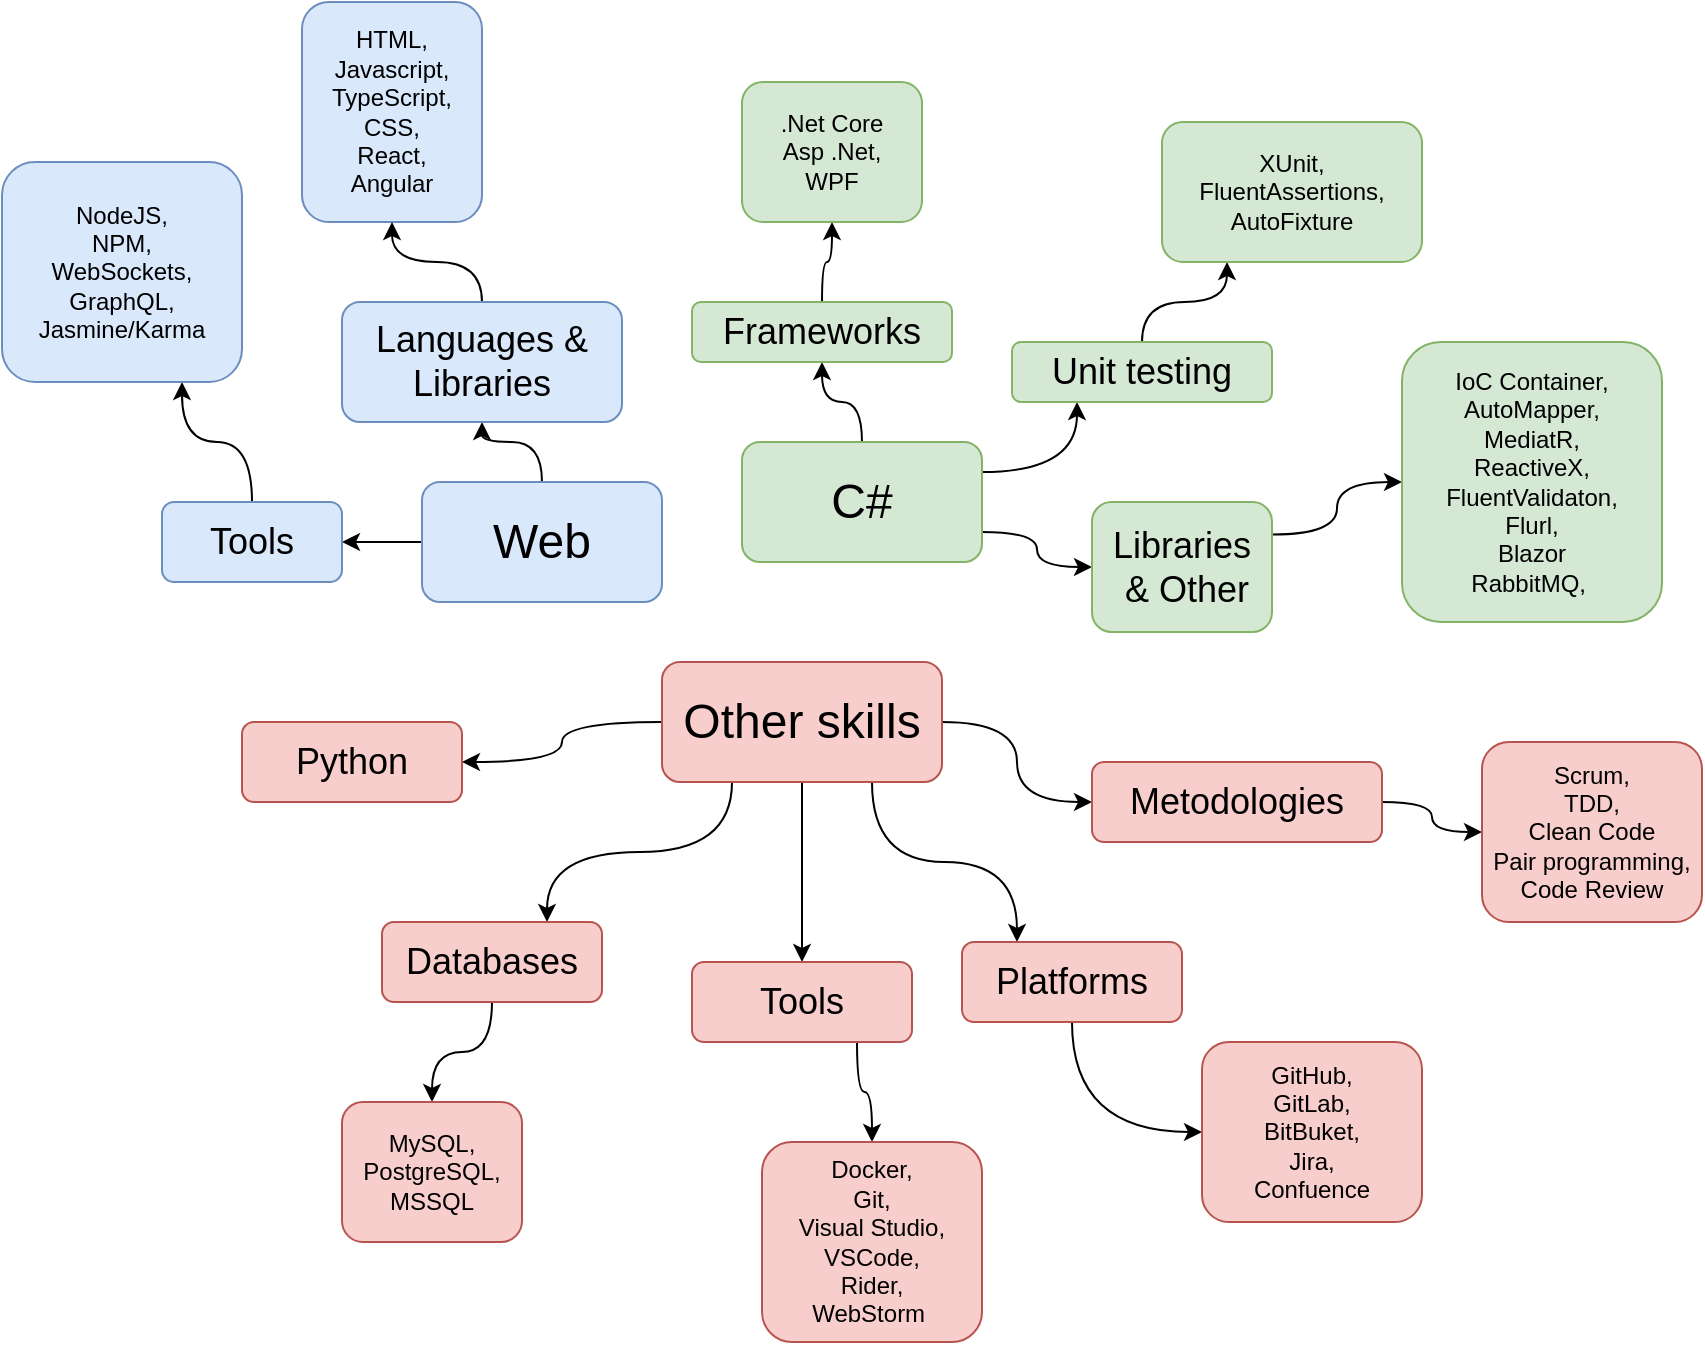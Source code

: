 <mxfile version="21.6.6" type="device">
  <diagram name="Page-1" id="YLcs5O80J-tHJau1NP1s">
    <mxGraphModel dx="2610" dy="778" grid="1" gridSize="10" guides="1" tooltips="1" connect="1" arrows="1" fold="1" page="1" pageScale="1" pageWidth="850" pageHeight="1100" math="0" shadow="0">
      <root>
        <mxCell id="0" />
        <mxCell id="1" parent="0" />
        <mxCell id="TqyXYLaArxzFyNG-PbWd-26" style="edgeStyle=orthogonalEdgeStyle;rounded=0;orthogonalLoop=1;jettySize=auto;html=1;exitX=1;exitY=0.5;exitDx=0;exitDy=0;entryX=0;entryY=0.5;entryDx=0;entryDy=0;curved=1;" edge="1" parent="1" source="TqyXYLaArxzFyNG-PbWd-1" target="TqyXYLaArxzFyNG-PbWd-17">
          <mxGeometry relative="1" as="geometry" />
        </mxCell>
        <mxCell id="TqyXYLaArxzFyNG-PbWd-29" value="" style="edgeStyle=orthogonalEdgeStyle;rounded=0;orthogonalLoop=1;jettySize=auto;html=1;" edge="1" parent="1" source="TqyXYLaArxzFyNG-PbWd-1" target="TqyXYLaArxzFyNG-PbWd-21">
          <mxGeometry relative="1" as="geometry" />
        </mxCell>
        <mxCell id="TqyXYLaArxzFyNG-PbWd-31" style="edgeStyle=orthogonalEdgeStyle;rounded=0;orthogonalLoop=1;jettySize=auto;html=1;exitX=0.75;exitY=1;exitDx=0;exitDy=0;entryX=0.25;entryY=0;entryDx=0;entryDy=0;curved=1;" edge="1" parent="1" source="TqyXYLaArxzFyNG-PbWd-1" target="TqyXYLaArxzFyNG-PbWd-19">
          <mxGeometry relative="1" as="geometry" />
        </mxCell>
        <mxCell id="TqyXYLaArxzFyNG-PbWd-34" style="edgeStyle=orthogonalEdgeStyle;rounded=0;orthogonalLoop=1;jettySize=auto;html=1;exitX=0.25;exitY=1;exitDx=0;exitDy=0;entryX=0.75;entryY=0;entryDx=0;entryDy=0;curved=1;" edge="1" parent="1" source="TqyXYLaArxzFyNG-PbWd-1" target="TqyXYLaArxzFyNG-PbWd-23">
          <mxGeometry relative="1" as="geometry" />
        </mxCell>
        <mxCell id="TqyXYLaArxzFyNG-PbWd-36" style="edgeStyle=orthogonalEdgeStyle;rounded=0;orthogonalLoop=1;jettySize=auto;html=1;exitX=0;exitY=0.5;exitDx=0;exitDy=0;entryX=1;entryY=0.5;entryDx=0;entryDy=0;curved=1;" edge="1" parent="1" source="TqyXYLaArxzFyNG-PbWd-1" target="TqyXYLaArxzFyNG-PbWd-24">
          <mxGeometry relative="1" as="geometry" />
        </mxCell>
        <mxCell id="TqyXYLaArxzFyNG-PbWd-1" value="Other skills" style="rounded=1;whiteSpace=wrap;html=1;fillColor=#f8cecc;strokeColor=#b85450;fontSize=24;" vertex="1" parent="1">
          <mxGeometry x="310" y="420" width="140" height="60" as="geometry" />
        </mxCell>
        <mxCell id="TqyXYLaArxzFyNG-PbWd-10" style="edgeStyle=orthogonalEdgeStyle;rounded=0;orthogonalLoop=1;jettySize=auto;html=1;exitX=0.5;exitY=0;exitDx=0;exitDy=0;entryX=0.5;entryY=1;entryDx=0;entryDy=0;curved=1;" edge="1" parent="1" source="TqyXYLaArxzFyNG-PbWd-2" target="TqyXYLaArxzFyNG-PbWd-4">
          <mxGeometry relative="1" as="geometry" />
        </mxCell>
        <mxCell id="TqyXYLaArxzFyNG-PbWd-11" style="edgeStyle=orthogonalEdgeStyle;rounded=0;orthogonalLoop=1;jettySize=auto;html=1;exitX=1;exitY=0.25;exitDx=0;exitDy=0;entryX=0.25;entryY=1;entryDx=0;entryDy=0;curved=1;" edge="1" parent="1" source="TqyXYLaArxzFyNG-PbWd-2" target="TqyXYLaArxzFyNG-PbWd-5">
          <mxGeometry relative="1" as="geometry" />
        </mxCell>
        <mxCell id="TqyXYLaArxzFyNG-PbWd-12" style="edgeStyle=orthogonalEdgeStyle;rounded=0;orthogonalLoop=1;jettySize=auto;html=1;exitX=1;exitY=0.75;exitDx=0;exitDy=0;entryX=0;entryY=0.5;entryDx=0;entryDy=0;curved=1;" edge="1" parent="1" source="TqyXYLaArxzFyNG-PbWd-2" target="TqyXYLaArxzFyNG-PbWd-6">
          <mxGeometry relative="1" as="geometry" />
        </mxCell>
        <mxCell id="TqyXYLaArxzFyNG-PbWd-2" value="C#" style="rounded=1;whiteSpace=wrap;html=1;fillColor=#d5e8d4;strokeColor=#82b366;fontSize=24;" vertex="1" parent="1">
          <mxGeometry x="350" y="310" width="120" height="60" as="geometry" />
        </mxCell>
        <mxCell id="TqyXYLaArxzFyNG-PbWd-41" style="edgeStyle=orthogonalEdgeStyle;rounded=0;orthogonalLoop=1;jettySize=auto;html=1;exitX=0.5;exitY=0;exitDx=0;exitDy=0;curved=1;" edge="1" parent="1" source="TqyXYLaArxzFyNG-PbWd-3" target="TqyXYLaArxzFyNG-PbWd-38">
          <mxGeometry relative="1" as="geometry" />
        </mxCell>
        <mxCell id="TqyXYLaArxzFyNG-PbWd-42" style="edgeStyle=orthogonalEdgeStyle;rounded=0;orthogonalLoop=1;jettySize=auto;html=1;exitX=0;exitY=0.5;exitDx=0;exitDy=0;entryX=1;entryY=0.5;entryDx=0;entryDy=0;curved=1;" edge="1" parent="1" source="TqyXYLaArxzFyNG-PbWd-3" target="TqyXYLaArxzFyNG-PbWd-39">
          <mxGeometry relative="1" as="geometry" />
        </mxCell>
        <mxCell id="TqyXYLaArxzFyNG-PbWd-3" value="Web" style="rounded=1;whiteSpace=wrap;html=1;fillColor=#dae8fc;strokeColor=#6c8ebf;fontSize=24;" vertex="1" parent="1">
          <mxGeometry x="190" y="330" width="120" height="60" as="geometry" />
        </mxCell>
        <mxCell id="TqyXYLaArxzFyNG-PbWd-13" style="edgeStyle=orthogonalEdgeStyle;rounded=0;orthogonalLoop=1;jettySize=auto;html=1;exitX=0.5;exitY=0;exitDx=0;exitDy=0;entryX=0.5;entryY=1;entryDx=0;entryDy=0;curved=1;" edge="1" parent="1" source="TqyXYLaArxzFyNG-PbWd-4" target="TqyXYLaArxzFyNG-PbWd-7">
          <mxGeometry relative="1" as="geometry" />
        </mxCell>
        <mxCell id="TqyXYLaArxzFyNG-PbWd-4" value="Frameworks" style="rounded=1;whiteSpace=wrap;html=1;fillColor=#d5e8d4;strokeColor=#82b366;fontSize=18;" vertex="1" parent="1">
          <mxGeometry x="325" y="240" width="130" height="30" as="geometry" />
        </mxCell>
        <mxCell id="TqyXYLaArxzFyNG-PbWd-14" style="edgeStyle=orthogonalEdgeStyle;rounded=0;orthogonalLoop=1;jettySize=auto;html=1;exitX=0.5;exitY=0;exitDx=0;exitDy=0;entryX=0.25;entryY=1;entryDx=0;entryDy=0;curved=1;" edge="1" parent="1" source="TqyXYLaArxzFyNG-PbWd-5" target="TqyXYLaArxzFyNG-PbWd-8">
          <mxGeometry relative="1" as="geometry" />
        </mxCell>
        <mxCell id="TqyXYLaArxzFyNG-PbWd-5" value="Unit testing" style="rounded=1;whiteSpace=wrap;html=1;fillColor=#d5e8d4;strokeColor=#82b366;fontSize=18;" vertex="1" parent="1">
          <mxGeometry x="485" y="260" width="130" height="30" as="geometry" />
        </mxCell>
        <mxCell id="TqyXYLaArxzFyNG-PbWd-15" style="edgeStyle=orthogonalEdgeStyle;rounded=0;orthogonalLoop=1;jettySize=auto;html=1;exitX=1;exitY=0.25;exitDx=0;exitDy=0;entryX=0;entryY=0.5;entryDx=0;entryDy=0;curved=1;" edge="1" parent="1" source="TqyXYLaArxzFyNG-PbWd-6" target="TqyXYLaArxzFyNG-PbWd-9">
          <mxGeometry relative="1" as="geometry" />
        </mxCell>
        <mxCell id="TqyXYLaArxzFyNG-PbWd-6" value="Libraries&lt;br&gt;&amp;nbsp;&amp;amp; Other" style="rounded=1;whiteSpace=wrap;html=1;fillColor=#d5e8d4;strokeColor=#82b366;fontSize=18;" vertex="1" parent="1">
          <mxGeometry x="525" y="340" width="90" height="65" as="geometry" />
        </mxCell>
        <mxCell id="TqyXYLaArxzFyNG-PbWd-7" value=".Net Core&lt;br&gt;Asp .Net,&lt;br&gt;WPF" style="rounded=1;whiteSpace=wrap;html=1;fillColor=#d5e8d4;strokeColor=#82b366;fontSize=12;" vertex="1" parent="1">
          <mxGeometry x="350" y="130" width="90" height="70" as="geometry" />
        </mxCell>
        <mxCell id="TqyXYLaArxzFyNG-PbWd-8" value="XUnit,&lt;br&gt;FluentAssertions,&lt;br&gt;AutoFixture" style="rounded=1;whiteSpace=wrap;html=1;fillColor=#d5e8d4;strokeColor=#82b366;fontSize=12;" vertex="1" parent="1">
          <mxGeometry x="560" y="150" width="130" height="70" as="geometry" />
        </mxCell>
        <mxCell id="TqyXYLaArxzFyNG-PbWd-9" value="IoC Container,&lt;br&gt;AutoMapper,&lt;br&gt;MediatR,&lt;br&gt;ReactiveX,&lt;br&gt;FluentValidaton,&lt;br&gt;Flurl,&lt;br&gt;Blazor&lt;br&gt;RabbitMQ,&amp;nbsp;" style="rounded=1;whiteSpace=wrap;html=1;fillColor=#d5e8d4;strokeColor=#82b366;fontSize=12;" vertex="1" parent="1">
          <mxGeometry x="680" y="260" width="130" height="140" as="geometry" />
        </mxCell>
        <mxCell id="TqyXYLaArxzFyNG-PbWd-27" value="" style="edgeStyle=orthogonalEdgeStyle;rounded=0;orthogonalLoop=1;jettySize=auto;html=1;curved=1;" edge="1" parent="1" source="TqyXYLaArxzFyNG-PbWd-17" target="TqyXYLaArxzFyNG-PbWd-18">
          <mxGeometry relative="1" as="geometry" />
        </mxCell>
        <mxCell id="TqyXYLaArxzFyNG-PbWd-17" value="Metodologies" style="rounded=1;whiteSpace=wrap;html=1;fillColor=#f8cecc;strokeColor=#b85450;fontSize=18;" vertex="1" parent="1">
          <mxGeometry x="525" y="470" width="145" height="40" as="geometry" />
        </mxCell>
        <mxCell id="TqyXYLaArxzFyNG-PbWd-18" value="Scrum, &lt;br&gt;TDD,&lt;br&gt;Clean Code&lt;br&gt;Pair programming,&lt;br&gt;Code Review" style="rounded=1;whiteSpace=wrap;html=1;fillColor=#f8cecc;strokeColor=#b85450;fontSize=12;" vertex="1" parent="1">
          <mxGeometry x="720" y="460" width="110" height="90" as="geometry" />
        </mxCell>
        <mxCell id="TqyXYLaArxzFyNG-PbWd-32" style="edgeStyle=orthogonalEdgeStyle;rounded=0;orthogonalLoop=1;jettySize=auto;html=1;exitX=0.5;exitY=1;exitDx=0;exitDy=0;entryX=0;entryY=0.5;entryDx=0;entryDy=0;curved=1;" edge="1" parent="1" source="TqyXYLaArxzFyNG-PbWd-19" target="TqyXYLaArxzFyNG-PbWd-20">
          <mxGeometry relative="1" as="geometry" />
        </mxCell>
        <mxCell id="TqyXYLaArxzFyNG-PbWd-19" value="Platforms" style="rounded=1;whiteSpace=wrap;html=1;fillColor=#f8cecc;strokeColor=#b85450;fontSize=18;" vertex="1" parent="1">
          <mxGeometry x="460" y="560" width="110" height="40" as="geometry" />
        </mxCell>
        <mxCell id="TqyXYLaArxzFyNG-PbWd-20" value="GitHub,&lt;br&gt;GitLab,&lt;br&gt;BitBuket,&lt;br&gt;Jira,&lt;br&gt;Confuence" style="rounded=1;whiteSpace=wrap;html=1;fillColor=#f8cecc;strokeColor=#b85450;fontSize=12;" vertex="1" parent="1">
          <mxGeometry x="580" y="610" width="110" height="90" as="geometry" />
        </mxCell>
        <mxCell id="TqyXYLaArxzFyNG-PbWd-33" style="edgeStyle=orthogonalEdgeStyle;rounded=0;orthogonalLoop=1;jettySize=auto;html=1;exitX=0.75;exitY=1;exitDx=0;exitDy=0;entryX=0.5;entryY=0;entryDx=0;entryDy=0;curved=1;" edge="1" parent="1" source="TqyXYLaArxzFyNG-PbWd-21" target="TqyXYLaArxzFyNG-PbWd-22">
          <mxGeometry relative="1" as="geometry" />
        </mxCell>
        <mxCell id="TqyXYLaArxzFyNG-PbWd-21" value="Tools" style="rounded=1;whiteSpace=wrap;html=1;fillColor=#f8cecc;strokeColor=#b85450;fontSize=18;" vertex="1" parent="1">
          <mxGeometry x="325" y="570" width="110" height="40" as="geometry" />
        </mxCell>
        <mxCell id="TqyXYLaArxzFyNG-PbWd-22" value="Docker, &lt;br&gt;Git,&lt;br&gt;Visual Studio,&lt;br&gt;VSCode,&lt;br&gt;Rider,&lt;br&gt;WebStorm&amp;nbsp;" style="rounded=1;whiteSpace=wrap;html=1;fillColor=#f8cecc;strokeColor=#b85450;fontSize=12;" vertex="1" parent="1">
          <mxGeometry x="360" y="660" width="110" height="100" as="geometry" />
        </mxCell>
        <mxCell id="TqyXYLaArxzFyNG-PbWd-35" style="edgeStyle=orthogonalEdgeStyle;rounded=0;orthogonalLoop=1;jettySize=auto;html=1;exitX=0.5;exitY=1;exitDx=0;exitDy=0;entryX=0.5;entryY=0;entryDx=0;entryDy=0;curved=1;" edge="1" parent="1" source="TqyXYLaArxzFyNG-PbWd-23" target="TqyXYLaArxzFyNG-PbWd-25">
          <mxGeometry relative="1" as="geometry" />
        </mxCell>
        <mxCell id="TqyXYLaArxzFyNG-PbWd-23" value="Databases" style="rounded=1;whiteSpace=wrap;html=1;fillColor=#f8cecc;strokeColor=#b85450;fontSize=18;" vertex="1" parent="1">
          <mxGeometry x="170" y="550" width="110" height="40" as="geometry" />
        </mxCell>
        <mxCell id="TqyXYLaArxzFyNG-PbWd-24" value="Python" style="rounded=1;whiteSpace=wrap;html=1;fillColor=#f8cecc;strokeColor=#b85450;fontSize=18;" vertex="1" parent="1">
          <mxGeometry x="100" y="450" width="110" height="40" as="geometry" />
        </mxCell>
        <mxCell id="TqyXYLaArxzFyNG-PbWd-25" value="MySQL,&lt;br&gt;PostgreSQL,&lt;br&gt;MSSQL" style="rounded=1;whiteSpace=wrap;html=1;fillColor=#f8cecc;strokeColor=#b85450;fontSize=12;" vertex="1" parent="1">
          <mxGeometry x="150" y="640" width="90" height="70" as="geometry" />
        </mxCell>
        <mxCell id="TqyXYLaArxzFyNG-PbWd-37" value="HTML,&lt;br&gt;Javascript, TypeScript,&lt;br&gt;CSS,&lt;br&gt;React,&lt;br&gt;Angular" style="rounded=1;whiteSpace=wrap;html=1;fillColor=#dae8fc;strokeColor=#6c8ebf;fontSize=12;" vertex="1" parent="1">
          <mxGeometry x="130" y="90" width="90" height="110" as="geometry" />
        </mxCell>
        <mxCell id="TqyXYLaArxzFyNG-PbWd-40" style="edgeStyle=orthogonalEdgeStyle;rounded=0;orthogonalLoop=1;jettySize=auto;html=1;entryX=0.5;entryY=1;entryDx=0;entryDy=0;curved=1;" edge="1" parent="1" source="TqyXYLaArxzFyNG-PbWd-38" target="TqyXYLaArxzFyNG-PbWd-37">
          <mxGeometry relative="1" as="geometry" />
        </mxCell>
        <mxCell id="TqyXYLaArxzFyNG-PbWd-38" value="Languages &amp;amp; Libraries" style="rounded=1;whiteSpace=wrap;html=1;fillColor=#dae8fc;strokeColor=#6c8ebf;fontSize=18;" vertex="1" parent="1">
          <mxGeometry x="150" y="240" width="140" height="60" as="geometry" />
        </mxCell>
        <mxCell id="TqyXYLaArxzFyNG-PbWd-44" style="edgeStyle=orthogonalEdgeStyle;rounded=0;orthogonalLoop=1;jettySize=auto;html=1;exitX=0.5;exitY=0;exitDx=0;exitDy=0;entryX=0.75;entryY=1;entryDx=0;entryDy=0;curved=1;" edge="1" parent="1" source="TqyXYLaArxzFyNG-PbWd-39" target="TqyXYLaArxzFyNG-PbWd-43">
          <mxGeometry relative="1" as="geometry" />
        </mxCell>
        <mxCell id="TqyXYLaArxzFyNG-PbWd-39" value="Tools" style="rounded=1;whiteSpace=wrap;html=1;fillColor=#dae8fc;strokeColor=#6c8ebf;fontSize=18;" vertex="1" parent="1">
          <mxGeometry x="60" y="340" width="90" height="40" as="geometry" />
        </mxCell>
        <mxCell id="TqyXYLaArxzFyNG-PbWd-43" value="NodeJS,&lt;br&gt;NPM,&lt;br&gt;WebSockets,&lt;br&gt;GraphQL,&lt;br&gt;Jasmine/Karma" style="rounded=1;whiteSpace=wrap;html=1;fillColor=#dae8fc;strokeColor=#6c8ebf;fontSize=12;" vertex="1" parent="1">
          <mxGeometry x="-20" y="170" width="120" height="110" as="geometry" />
        </mxCell>
      </root>
    </mxGraphModel>
  </diagram>
</mxfile>
